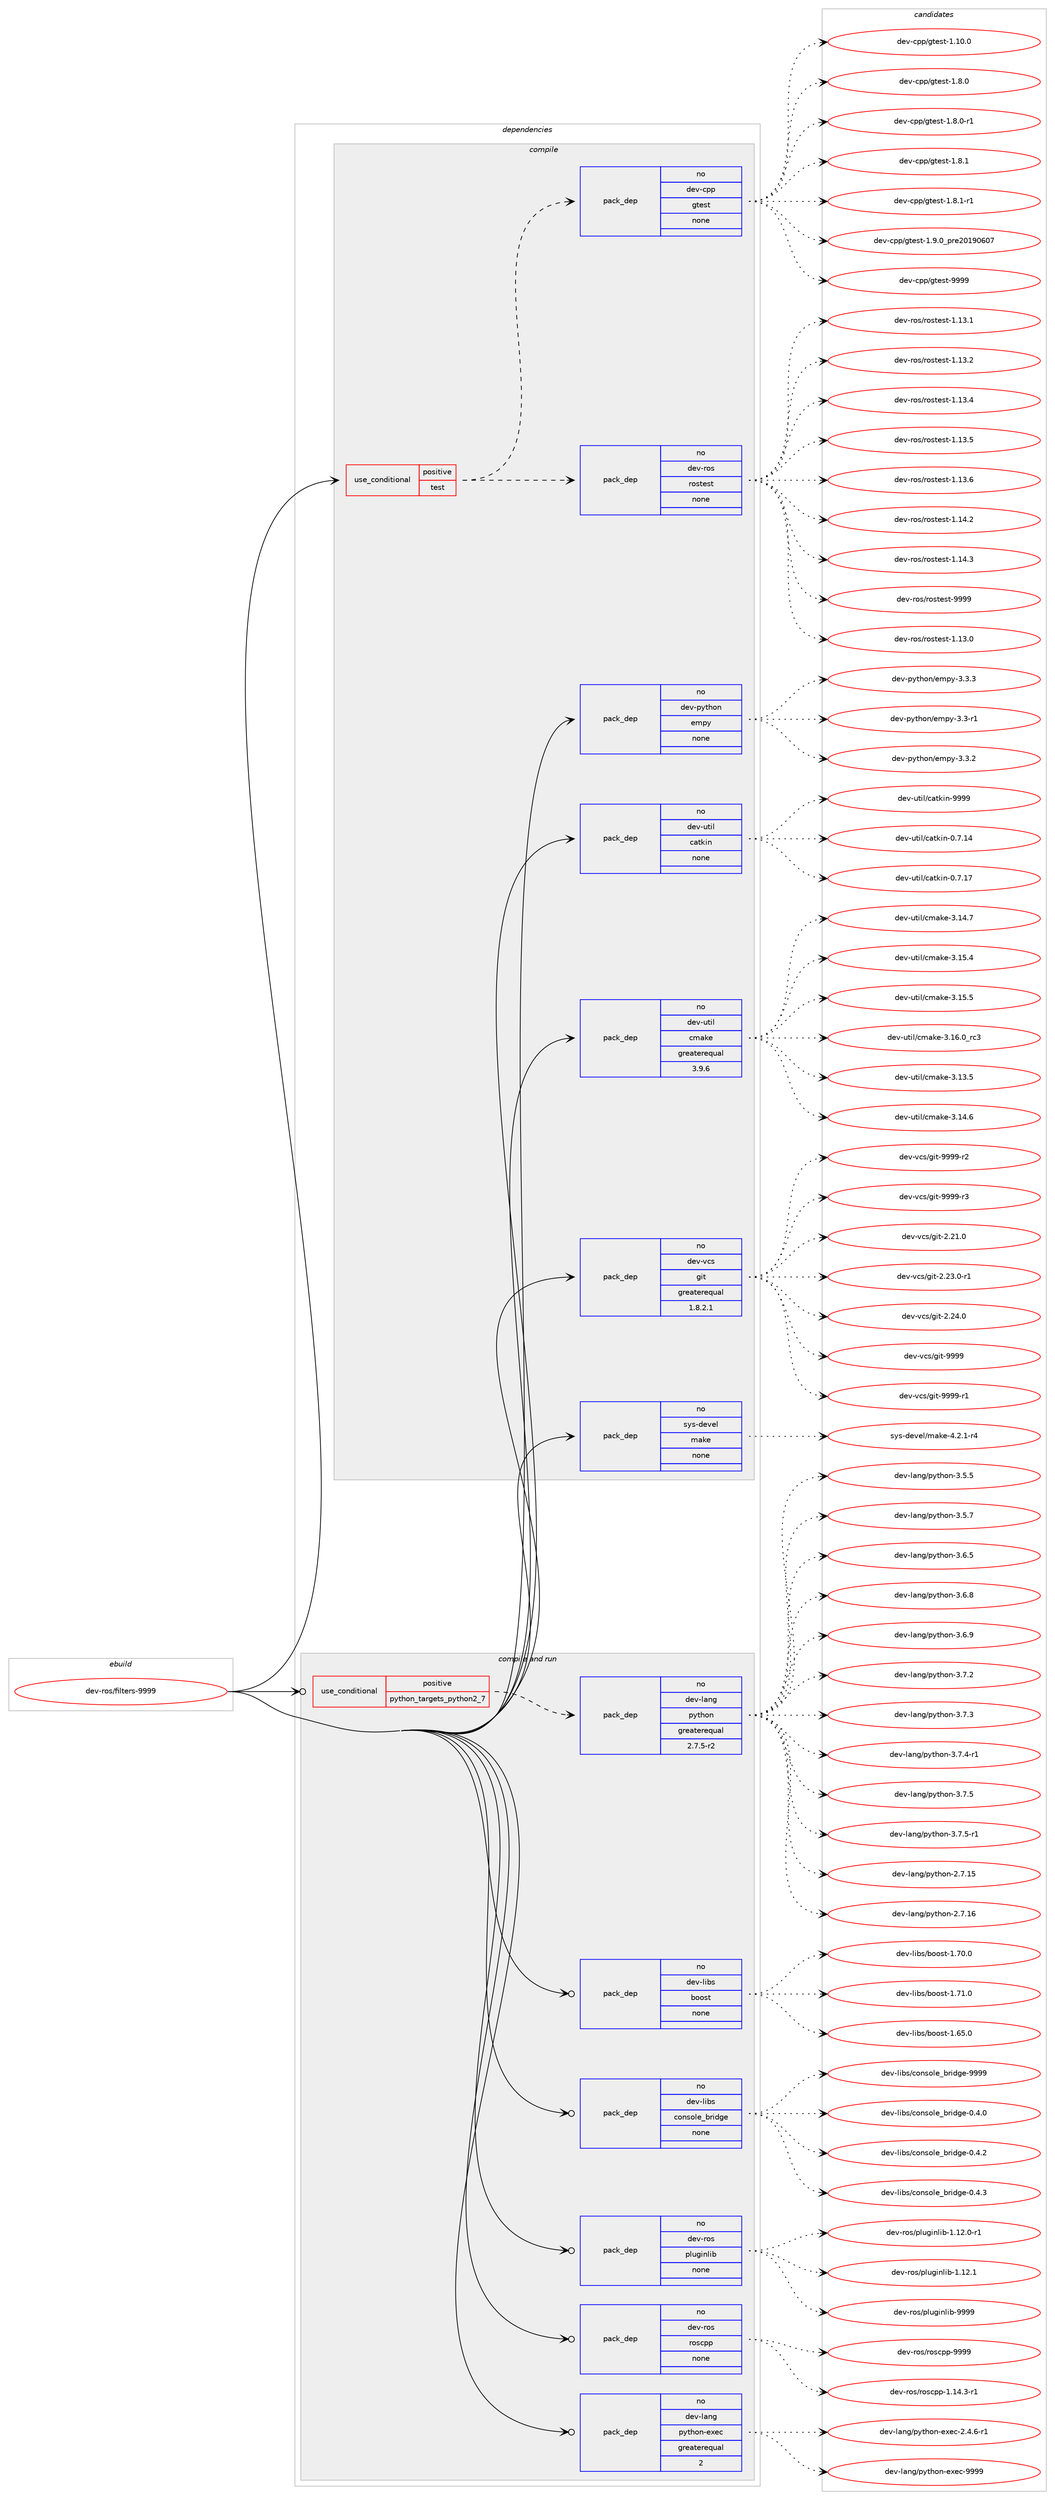 digraph prolog {

# *************
# Graph options
# *************

newrank=true;
concentrate=true;
compound=true;
graph [rankdir=LR,fontname=Helvetica,fontsize=10,ranksep=1.5];#, ranksep=2.5, nodesep=0.2];
edge  [arrowhead=vee];
node  [fontname=Helvetica,fontsize=10];

# **********
# The ebuild
# **********

subgraph cluster_leftcol {
color=gray;
rank=same;
label=<<i>ebuild</i>>;
id [label="dev-ros/filters-9999", color=red, width=4, href="../dev-ros/filters-9999.svg"];
}

# ****************
# The dependencies
# ****************

subgraph cluster_midcol {
color=gray;
label=<<i>dependencies</i>>;
subgraph cluster_compile {
fillcolor="#eeeeee";
style=filled;
label=<<i>compile</i>>;
subgraph cond153178 {
dependency651715 [label=<<TABLE BORDER="0" CELLBORDER="1" CELLSPACING="0" CELLPADDING="4"><TR><TD ROWSPAN="3" CELLPADDING="10">use_conditional</TD></TR><TR><TD>positive</TD></TR><TR><TD>test</TD></TR></TABLE>>, shape=none, color=red];
subgraph pack486631 {
dependency651716 [label=<<TABLE BORDER="0" CELLBORDER="1" CELLSPACING="0" CELLPADDING="4" WIDTH="220"><TR><TD ROWSPAN="6" CELLPADDING="30">pack_dep</TD></TR><TR><TD WIDTH="110">no</TD></TR><TR><TD>dev-ros</TD></TR><TR><TD>rostest</TD></TR><TR><TD>none</TD></TR><TR><TD></TD></TR></TABLE>>, shape=none, color=blue];
}
dependency651715:e -> dependency651716:w [weight=20,style="dashed",arrowhead="vee"];
subgraph pack486632 {
dependency651717 [label=<<TABLE BORDER="0" CELLBORDER="1" CELLSPACING="0" CELLPADDING="4" WIDTH="220"><TR><TD ROWSPAN="6" CELLPADDING="30">pack_dep</TD></TR><TR><TD WIDTH="110">no</TD></TR><TR><TD>dev-cpp</TD></TR><TR><TD>gtest</TD></TR><TR><TD>none</TD></TR><TR><TD></TD></TR></TABLE>>, shape=none, color=blue];
}
dependency651715:e -> dependency651717:w [weight=20,style="dashed",arrowhead="vee"];
}
id:e -> dependency651715:w [weight=20,style="solid",arrowhead="vee"];
subgraph pack486633 {
dependency651718 [label=<<TABLE BORDER="0" CELLBORDER="1" CELLSPACING="0" CELLPADDING="4" WIDTH="220"><TR><TD ROWSPAN="6" CELLPADDING="30">pack_dep</TD></TR><TR><TD WIDTH="110">no</TD></TR><TR><TD>dev-python</TD></TR><TR><TD>empy</TD></TR><TR><TD>none</TD></TR><TR><TD></TD></TR></TABLE>>, shape=none, color=blue];
}
id:e -> dependency651718:w [weight=20,style="solid",arrowhead="vee"];
subgraph pack486634 {
dependency651719 [label=<<TABLE BORDER="0" CELLBORDER="1" CELLSPACING="0" CELLPADDING="4" WIDTH="220"><TR><TD ROWSPAN="6" CELLPADDING="30">pack_dep</TD></TR><TR><TD WIDTH="110">no</TD></TR><TR><TD>dev-util</TD></TR><TR><TD>catkin</TD></TR><TR><TD>none</TD></TR><TR><TD></TD></TR></TABLE>>, shape=none, color=blue];
}
id:e -> dependency651719:w [weight=20,style="solid",arrowhead="vee"];
subgraph pack486635 {
dependency651720 [label=<<TABLE BORDER="0" CELLBORDER="1" CELLSPACING="0" CELLPADDING="4" WIDTH="220"><TR><TD ROWSPAN="6" CELLPADDING="30">pack_dep</TD></TR><TR><TD WIDTH="110">no</TD></TR><TR><TD>dev-util</TD></TR><TR><TD>cmake</TD></TR><TR><TD>greaterequal</TD></TR><TR><TD>3.9.6</TD></TR></TABLE>>, shape=none, color=blue];
}
id:e -> dependency651720:w [weight=20,style="solid",arrowhead="vee"];
subgraph pack486636 {
dependency651721 [label=<<TABLE BORDER="0" CELLBORDER="1" CELLSPACING="0" CELLPADDING="4" WIDTH="220"><TR><TD ROWSPAN="6" CELLPADDING="30">pack_dep</TD></TR><TR><TD WIDTH="110">no</TD></TR><TR><TD>dev-vcs</TD></TR><TR><TD>git</TD></TR><TR><TD>greaterequal</TD></TR><TR><TD>1.8.2.1</TD></TR></TABLE>>, shape=none, color=blue];
}
id:e -> dependency651721:w [weight=20,style="solid",arrowhead="vee"];
subgraph pack486637 {
dependency651722 [label=<<TABLE BORDER="0" CELLBORDER="1" CELLSPACING="0" CELLPADDING="4" WIDTH="220"><TR><TD ROWSPAN="6" CELLPADDING="30">pack_dep</TD></TR><TR><TD WIDTH="110">no</TD></TR><TR><TD>sys-devel</TD></TR><TR><TD>make</TD></TR><TR><TD>none</TD></TR><TR><TD></TD></TR></TABLE>>, shape=none, color=blue];
}
id:e -> dependency651722:w [weight=20,style="solid",arrowhead="vee"];
}
subgraph cluster_compileandrun {
fillcolor="#eeeeee";
style=filled;
label=<<i>compile and run</i>>;
subgraph cond153179 {
dependency651723 [label=<<TABLE BORDER="0" CELLBORDER="1" CELLSPACING="0" CELLPADDING="4"><TR><TD ROWSPAN="3" CELLPADDING="10">use_conditional</TD></TR><TR><TD>positive</TD></TR><TR><TD>python_targets_python2_7</TD></TR></TABLE>>, shape=none, color=red];
subgraph pack486638 {
dependency651724 [label=<<TABLE BORDER="0" CELLBORDER="1" CELLSPACING="0" CELLPADDING="4" WIDTH="220"><TR><TD ROWSPAN="6" CELLPADDING="30">pack_dep</TD></TR><TR><TD WIDTH="110">no</TD></TR><TR><TD>dev-lang</TD></TR><TR><TD>python</TD></TR><TR><TD>greaterequal</TD></TR><TR><TD>2.7.5-r2</TD></TR></TABLE>>, shape=none, color=blue];
}
dependency651723:e -> dependency651724:w [weight=20,style="dashed",arrowhead="vee"];
}
id:e -> dependency651723:w [weight=20,style="solid",arrowhead="odotvee"];
subgraph pack486639 {
dependency651725 [label=<<TABLE BORDER="0" CELLBORDER="1" CELLSPACING="0" CELLPADDING="4" WIDTH="220"><TR><TD ROWSPAN="6" CELLPADDING="30">pack_dep</TD></TR><TR><TD WIDTH="110">no</TD></TR><TR><TD>dev-lang</TD></TR><TR><TD>python-exec</TD></TR><TR><TD>greaterequal</TD></TR><TR><TD>2</TD></TR></TABLE>>, shape=none, color=blue];
}
id:e -> dependency651725:w [weight=20,style="solid",arrowhead="odotvee"];
subgraph pack486640 {
dependency651726 [label=<<TABLE BORDER="0" CELLBORDER="1" CELLSPACING="0" CELLPADDING="4" WIDTH="220"><TR><TD ROWSPAN="6" CELLPADDING="30">pack_dep</TD></TR><TR><TD WIDTH="110">no</TD></TR><TR><TD>dev-libs</TD></TR><TR><TD>boost</TD></TR><TR><TD>none</TD></TR><TR><TD></TD></TR></TABLE>>, shape=none, color=blue];
}
id:e -> dependency651726:w [weight=20,style="solid",arrowhead="odotvee"];
subgraph pack486641 {
dependency651727 [label=<<TABLE BORDER="0" CELLBORDER="1" CELLSPACING="0" CELLPADDING="4" WIDTH="220"><TR><TD ROWSPAN="6" CELLPADDING="30">pack_dep</TD></TR><TR><TD WIDTH="110">no</TD></TR><TR><TD>dev-libs</TD></TR><TR><TD>console_bridge</TD></TR><TR><TD>none</TD></TR><TR><TD></TD></TR></TABLE>>, shape=none, color=blue];
}
id:e -> dependency651727:w [weight=20,style="solid",arrowhead="odotvee"];
subgraph pack486642 {
dependency651728 [label=<<TABLE BORDER="0" CELLBORDER="1" CELLSPACING="0" CELLPADDING="4" WIDTH="220"><TR><TD ROWSPAN="6" CELLPADDING="30">pack_dep</TD></TR><TR><TD WIDTH="110">no</TD></TR><TR><TD>dev-ros</TD></TR><TR><TD>pluginlib</TD></TR><TR><TD>none</TD></TR><TR><TD></TD></TR></TABLE>>, shape=none, color=blue];
}
id:e -> dependency651728:w [weight=20,style="solid",arrowhead="odotvee"];
subgraph pack486643 {
dependency651729 [label=<<TABLE BORDER="0" CELLBORDER="1" CELLSPACING="0" CELLPADDING="4" WIDTH="220"><TR><TD ROWSPAN="6" CELLPADDING="30">pack_dep</TD></TR><TR><TD WIDTH="110">no</TD></TR><TR><TD>dev-ros</TD></TR><TR><TD>roscpp</TD></TR><TR><TD>none</TD></TR><TR><TD></TD></TR></TABLE>>, shape=none, color=blue];
}
id:e -> dependency651729:w [weight=20,style="solid",arrowhead="odotvee"];
}
subgraph cluster_run {
fillcolor="#eeeeee";
style=filled;
label=<<i>run</i>>;
}
}

# **************
# The candidates
# **************

subgraph cluster_choices {
rank=same;
color=gray;
label=<<i>candidates</i>>;

subgraph choice486631 {
color=black;
nodesep=1;
choice100101118451141111154711411111511610111511645494649514648 [label="dev-ros/rostest-1.13.0", color=red, width=4,href="../dev-ros/rostest-1.13.0.svg"];
choice100101118451141111154711411111511610111511645494649514649 [label="dev-ros/rostest-1.13.1", color=red, width=4,href="../dev-ros/rostest-1.13.1.svg"];
choice100101118451141111154711411111511610111511645494649514650 [label="dev-ros/rostest-1.13.2", color=red, width=4,href="../dev-ros/rostest-1.13.2.svg"];
choice100101118451141111154711411111511610111511645494649514652 [label="dev-ros/rostest-1.13.4", color=red, width=4,href="../dev-ros/rostest-1.13.4.svg"];
choice100101118451141111154711411111511610111511645494649514653 [label="dev-ros/rostest-1.13.5", color=red, width=4,href="../dev-ros/rostest-1.13.5.svg"];
choice100101118451141111154711411111511610111511645494649514654 [label="dev-ros/rostest-1.13.6", color=red, width=4,href="../dev-ros/rostest-1.13.6.svg"];
choice100101118451141111154711411111511610111511645494649524650 [label="dev-ros/rostest-1.14.2", color=red, width=4,href="../dev-ros/rostest-1.14.2.svg"];
choice100101118451141111154711411111511610111511645494649524651 [label="dev-ros/rostest-1.14.3", color=red, width=4,href="../dev-ros/rostest-1.14.3.svg"];
choice10010111845114111115471141111151161011151164557575757 [label="dev-ros/rostest-9999", color=red, width=4,href="../dev-ros/rostest-9999.svg"];
dependency651716:e -> choice100101118451141111154711411111511610111511645494649514648:w [style=dotted,weight="100"];
dependency651716:e -> choice100101118451141111154711411111511610111511645494649514649:w [style=dotted,weight="100"];
dependency651716:e -> choice100101118451141111154711411111511610111511645494649514650:w [style=dotted,weight="100"];
dependency651716:e -> choice100101118451141111154711411111511610111511645494649514652:w [style=dotted,weight="100"];
dependency651716:e -> choice100101118451141111154711411111511610111511645494649514653:w [style=dotted,weight="100"];
dependency651716:e -> choice100101118451141111154711411111511610111511645494649514654:w [style=dotted,weight="100"];
dependency651716:e -> choice100101118451141111154711411111511610111511645494649524650:w [style=dotted,weight="100"];
dependency651716:e -> choice100101118451141111154711411111511610111511645494649524651:w [style=dotted,weight="100"];
dependency651716:e -> choice10010111845114111115471141111151161011151164557575757:w [style=dotted,weight="100"];
}
subgraph choice486632 {
color=black;
nodesep=1;
choice10010111845991121124710311610111511645494649484648 [label="dev-cpp/gtest-1.10.0", color=red, width=4,href="../dev-cpp/gtest-1.10.0.svg"];
choice100101118459911211247103116101115116454946564648 [label="dev-cpp/gtest-1.8.0", color=red, width=4,href="../dev-cpp/gtest-1.8.0.svg"];
choice1001011184599112112471031161011151164549465646484511449 [label="dev-cpp/gtest-1.8.0-r1", color=red, width=4,href="../dev-cpp/gtest-1.8.0-r1.svg"];
choice100101118459911211247103116101115116454946564649 [label="dev-cpp/gtest-1.8.1", color=red, width=4,href="../dev-cpp/gtest-1.8.1.svg"];
choice1001011184599112112471031161011151164549465646494511449 [label="dev-cpp/gtest-1.8.1-r1", color=red, width=4,href="../dev-cpp/gtest-1.8.1-r1.svg"];
choice100101118459911211247103116101115116454946574648951121141015048495748544855 [label="dev-cpp/gtest-1.9.0_pre20190607", color=red, width=4,href="../dev-cpp/gtest-1.9.0_pre20190607.svg"];
choice1001011184599112112471031161011151164557575757 [label="dev-cpp/gtest-9999", color=red, width=4,href="../dev-cpp/gtest-9999.svg"];
dependency651717:e -> choice10010111845991121124710311610111511645494649484648:w [style=dotted,weight="100"];
dependency651717:e -> choice100101118459911211247103116101115116454946564648:w [style=dotted,weight="100"];
dependency651717:e -> choice1001011184599112112471031161011151164549465646484511449:w [style=dotted,weight="100"];
dependency651717:e -> choice100101118459911211247103116101115116454946564649:w [style=dotted,weight="100"];
dependency651717:e -> choice1001011184599112112471031161011151164549465646494511449:w [style=dotted,weight="100"];
dependency651717:e -> choice100101118459911211247103116101115116454946574648951121141015048495748544855:w [style=dotted,weight="100"];
dependency651717:e -> choice1001011184599112112471031161011151164557575757:w [style=dotted,weight="100"];
}
subgraph choice486633 {
color=black;
nodesep=1;
choice1001011184511212111610411111047101109112121455146514511449 [label="dev-python/empy-3.3-r1", color=red, width=4,href="../dev-python/empy-3.3-r1.svg"];
choice1001011184511212111610411111047101109112121455146514650 [label="dev-python/empy-3.3.2", color=red, width=4,href="../dev-python/empy-3.3.2.svg"];
choice1001011184511212111610411111047101109112121455146514651 [label="dev-python/empy-3.3.3", color=red, width=4,href="../dev-python/empy-3.3.3.svg"];
dependency651718:e -> choice1001011184511212111610411111047101109112121455146514511449:w [style=dotted,weight="100"];
dependency651718:e -> choice1001011184511212111610411111047101109112121455146514650:w [style=dotted,weight="100"];
dependency651718:e -> choice1001011184511212111610411111047101109112121455146514651:w [style=dotted,weight="100"];
}
subgraph choice486634 {
color=black;
nodesep=1;
choice1001011184511711610510847999711610710511045484655464952 [label="dev-util/catkin-0.7.14", color=red, width=4,href="../dev-util/catkin-0.7.14.svg"];
choice1001011184511711610510847999711610710511045484655464955 [label="dev-util/catkin-0.7.17", color=red, width=4,href="../dev-util/catkin-0.7.17.svg"];
choice100101118451171161051084799971161071051104557575757 [label="dev-util/catkin-9999", color=red, width=4,href="../dev-util/catkin-9999.svg"];
dependency651719:e -> choice1001011184511711610510847999711610710511045484655464952:w [style=dotted,weight="100"];
dependency651719:e -> choice1001011184511711610510847999711610710511045484655464955:w [style=dotted,weight="100"];
dependency651719:e -> choice100101118451171161051084799971161071051104557575757:w [style=dotted,weight="100"];
}
subgraph choice486635 {
color=black;
nodesep=1;
choice1001011184511711610510847991099710710145514649514653 [label="dev-util/cmake-3.13.5", color=red, width=4,href="../dev-util/cmake-3.13.5.svg"];
choice1001011184511711610510847991099710710145514649524654 [label="dev-util/cmake-3.14.6", color=red, width=4,href="../dev-util/cmake-3.14.6.svg"];
choice1001011184511711610510847991099710710145514649524655 [label="dev-util/cmake-3.14.7", color=red, width=4,href="../dev-util/cmake-3.14.7.svg"];
choice1001011184511711610510847991099710710145514649534652 [label="dev-util/cmake-3.15.4", color=red, width=4,href="../dev-util/cmake-3.15.4.svg"];
choice1001011184511711610510847991099710710145514649534653 [label="dev-util/cmake-3.15.5", color=red, width=4,href="../dev-util/cmake-3.15.5.svg"];
choice1001011184511711610510847991099710710145514649544648951149951 [label="dev-util/cmake-3.16.0_rc3", color=red, width=4,href="../dev-util/cmake-3.16.0_rc3.svg"];
dependency651720:e -> choice1001011184511711610510847991099710710145514649514653:w [style=dotted,weight="100"];
dependency651720:e -> choice1001011184511711610510847991099710710145514649524654:w [style=dotted,weight="100"];
dependency651720:e -> choice1001011184511711610510847991099710710145514649524655:w [style=dotted,weight="100"];
dependency651720:e -> choice1001011184511711610510847991099710710145514649534652:w [style=dotted,weight="100"];
dependency651720:e -> choice1001011184511711610510847991099710710145514649534653:w [style=dotted,weight="100"];
dependency651720:e -> choice1001011184511711610510847991099710710145514649544648951149951:w [style=dotted,weight="100"];
}
subgraph choice486636 {
color=black;
nodesep=1;
choice10010111845118991154710310511645504650494648 [label="dev-vcs/git-2.21.0", color=red, width=4,href="../dev-vcs/git-2.21.0.svg"];
choice100101118451189911547103105116455046505146484511449 [label="dev-vcs/git-2.23.0-r1", color=red, width=4,href="../dev-vcs/git-2.23.0-r1.svg"];
choice10010111845118991154710310511645504650524648 [label="dev-vcs/git-2.24.0", color=red, width=4,href="../dev-vcs/git-2.24.0.svg"];
choice1001011184511899115471031051164557575757 [label="dev-vcs/git-9999", color=red, width=4,href="../dev-vcs/git-9999.svg"];
choice10010111845118991154710310511645575757574511449 [label="dev-vcs/git-9999-r1", color=red, width=4,href="../dev-vcs/git-9999-r1.svg"];
choice10010111845118991154710310511645575757574511450 [label="dev-vcs/git-9999-r2", color=red, width=4,href="../dev-vcs/git-9999-r2.svg"];
choice10010111845118991154710310511645575757574511451 [label="dev-vcs/git-9999-r3", color=red, width=4,href="../dev-vcs/git-9999-r3.svg"];
dependency651721:e -> choice10010111845118991154710310511645504650494648:w [style=dotted,weight="100"];
dependency651721:e -> choice100101118451189911547103105116455046505146484511449:w [style=dotted,weight="100"];
dependency651721:e -> choice10010111845118991154710310511645504650524648:w [style=dotted,weight="100"];
dependency651721:e -> choice1001011184511899115471031051164557575757:w [style=dotted,weight="100"];
dependency651721:e -> choice10010111845118991154710310511645575757574511449:w [style=dotted,weight="100"];
dependency651721:e -> choice10010111845118991154710310511645575757574511450:w [style=dotted,weight="100"];
dependency651721:e -> choice10010111845118991154710310511645575757574511451:w [style=dotted,weight="100"];
}
subgraph choice486637 {
color=black;
nodesep=1;
choice1151211154510010111810110847109971071014552465046494511452 [label="sys-devel/make-4.2.1-r4", color=red, width=4,href="../sys-devel/make-4.2.1-r4.svg"];
dependency651722:e -> choice1151211154510010111810110847109971071014552465046494511452:w [style=dotted,weight="100"];
}
subgraph choice486638 {
color=black;
nodesep=1;
choice10010111845108971101034711212111610411111045504655464953 [label="dev-lang/python-2.7.15", color=red, width=4,href="../dev-lang/python-2.7.15.svg"];
choice10010111845108971101034711212111610411111045504655464954 [label="dev-lang/python-2.7.16", color=red, width=4,href="../dev-lang/python-2.7.16.svg"];
choice100101118451089711010347112121116104111110455146534653 [label="dev-lang/python-3.5.5", color=red, width=4,href="../dev-lang/python-3.5.5.svg"];
choice100101118451089711010347112121116104111110455146534655 [label="dev-lang/python-3.5.7", color=red, width=4,href="../dev-lang/python-3.5.7.svg"];
choice100101118451089711010347112121116104111110455146544653 [label="dev-lang/python-3.6.5", color=red, width=4,href="../dev-lang/python-3.6.5.svg"];
choice100101118451089711010347112121116104111110455146544656 [label="dev-lang/python-3.6.8", color=red, width=4,href="../dev-lang/python-3.6.8.svg"];
choice100101118451089711010347112121116104111110455146544657 [label="dev-lang/python-3.6.9", color=red, width=4,href="../dev-lang/python-3.6.9.svg"];
choice100101118451089711010347112121116104111110455146554650 [label="dev-lang/python-3.7.2", color=red, width=4,href="../dev-lang/python-3.7.2.svg"];
choice100101118451089711010347112121116104111110455146554651 [label="dev-lang/python-3.7.3", color=red, width=4,href="../dev-lang/python-3.7.3.svg"];
choice1001011184510897110103471121211161041111104551465546524511449 [label="dev-lang/python-3.7.4-r1", color=red, width=4,href="../dev-lang/python-3.7.4-r1.svg"];
choice100101118451089711010347112121116104111110455146554653 [label="dev-lang/python-3.7.5", color=red, width=4,href="../dev-lang/python-3.7.5.svg"];
choice1001011184510897110103471121211161041111104551465546534511449 [label="dev-lang/python-3.7.5-r1", color=red, width=4,href="../dev-lang/python-3.7.5-r1.svg"];
dependency651724:e -> choice10010111845108971101034711212111610411111045504655464953:w [style=dotted,weight="100"];
dependency651724:e -> choice10010111845108971101034711212111610411111045504655464954:w [style=dotted,weight="100"];
dependency651724:e -> choice100101118451089711010347112121116104111110455146534653:w [style=dotted,weight="100"];
dependency651724:e -> choice100101118451089711010347112121116104111110455146534655:w [style=dotted,weight="100"];
dependency651724:e -> choice100101118451089711010347112121116104111110455146544653:w [style=dotted,weight="100"];
dependency651724:e -> choice100101118451089711010347112121116104111110455146544656:w [style=dotted,weight="100"];
dependency651724:e -> choice100101118451089711010347112121116104111110455146544657:w [style=dotted,weight="100"];
dependency651724:e -> choice100101118451089711010347112121116104111110455146554650:w [style=dotted,weight="100"];
dependency651724:e -> choice100101118451089711010347112121116104111110455146554651:w [style=dotted,weight="100"];
dependency651724:e -> choice1001011184510897110103471121211161041111104551465546524511449:w [style=dotted,weight="100"];
dependency651724:e -> choice100101118451089711010347112121116104111110455146554653:w [style=dotted,weight="100"];
dependency651724:e -> choice1001011184510897110103471121211161041111104551465546534511449:w [style=dotted,weight="100"];
}
subgraph choice486639 {
color=black;
nodesep=1;
choice10010111845108971101034711212111610411111045101120101994550465246544511449 [label="dev-lang/python-exec-2.4.6-r1", color=red, width=4,href="../dev-lang/python-exec-2.4.6-r1.svg"];
choice10010111845108971101034711212111610411111045101120101994557575757 [label="dev-lang/python-exec-9999", color=red, width=4,href="../dev-lang/python-exec-9999.svg"];
dependency651725:e -> choice10010111845108971101034711212111610411111045101120101994550465246544511449:w [style=dotted,weight="100"];
dependency651725:e -> choice10010111845108971101034711212111610411111045101120101994557575757:w [style=dotted,weight="100"];
}
subgraph choice486640 {
color=black;
nodesep=1;
choice1001011184510810598115479811111111511645494654534648 [label="dev-libs/boost-1.65.0", color=red, width=4,href="../dev-libs/boost-1.65.0.svg"];
choice1001011184510810598115479811111111511645494655484648 [label="dev-libs/boost-1.70.0", color=red, width=4,href="../dev-libs/boost-1.70.0.svg"];
choice1001011184510810598115479811111111511645494655494648 [label="dev-libs/boost-1.71.0", color=red, width=4,href="../dev-libs/boost-1.71.0.svg"];
dependency651726:e -> choice1001011184510810598115479811111111511645494654534648:w [style=dotted,weight="100"];
dependency651726:e -> choice1001011184510810598115479811111111511645494655484648:w [style=dotted,weight="100"];
dependency651726:e -> choice1001011184510810598115479811111111511645494655494648:w [style=dotted,weight="100"];
}
subgraph choice486641 {
color=black;
nodesep=1;
choice100101118451081059811547991111101151111081019598114105100103101454846524648 [label="dev-libs/console_bridge-0.4.0", color=red, width=4,href="../dev-libs/console_bridge-0.4.0.svg"];
choice100101118451081059811547991111101151111081019598114105100103101454846524650 [label="dev-libs/console_bridge-0.4.2", color=red, width=4,href="../dev-libs/console_bridge-0.4.2.svg"];
choice100101118451081059811547991111101151111081019598114105100103101454846524651 [label="dev-libs/console_bridge-0.4.3", color=red, width=4,href="../dev-libs/console_bridge-0.4.3.svg"];
choice1001011184510810598115479911111011511110810195981141051001031014557575757 [label="dev-libs/console_bridge-9999", color=red, width=4,href="../dev-libs/console_bridge-9999.svg"];
dependency651727:e -> choice100101118451081059811547991111101151111081019598114105100103101454846524648:w [style=dotted,weight="100"];
dependency651727:e -> choice100101118451081059811547991111101151111081019598114105100103101454846524650:w [style=dotted,weight="100"];
dependency651727:e -> choice100101118451081059811547991111101151111081019598114105100103101454846524651:w [style=dotted,weight="100"];
dependency651727:e -> choice1001011184510810598115479911111011511110810195981141051001031014557575757:w [style=dotted,weight="100"];
}
subgraph choice486642 {
color=black;
nodesep=1;
choice100101118451141111154711210811710310511010810598454946495046484511449 [label="dev-ros/pluginlib-1.12.0-r1", color=red, width=4,href="../dev-ros/pluginlib-1.12.0-r1.svg"];
choice10010111845114111115471121081171031051101081059845494649504649 [label="dev-ros/pluginlib-1.12.1", color=red, width=4,href="../dev-ros/pluginlib-1.12.1.svg"];
choice1001011184511411111547112108117103105110108105984557575757 [label="dev-ros/pluginlib-9999", color=red, width=4,href="../dev-ros/pluginlib-9999.svg"];
dependency651728:e -> choice100101118451141111154711210811710310511010810598454946495046484511449:w [style=dotted,weight="100"];
dependency651728:e -> choice10010111845114111115471121081171031051101081059845494649504649:w [style=dotted,weight="100"];
dependency651728:e -> choice1001011184511411111547112108117103105110108105984557575757:w [style=dotted,weight="100"];
}
subgraph choice486643 {
color=black;
nodesep=1;
choice100101118451141111154711411111599112112454946495246514511449 [label="dev-ros/roscpp-1.14.3-r1", color=red, width=4,href="../dev-ros/roscpp-1.14.3-r1.svg"];
choice1001011184511411111547114111115991121124557575757 [label="dev-ros/roscpp-9999", color=red, width=4,href="../dev-ros/roscpp-9999.svg"];
dependency651729:e -> choice100101118451141111154711411111599112112454946495246514511449:w [style=dotted,weight="100"];
dependency651729:e -> choice1001011184511411111547114111115991121124557575757:w [style=dotted,weight="100"];
}
}

}
